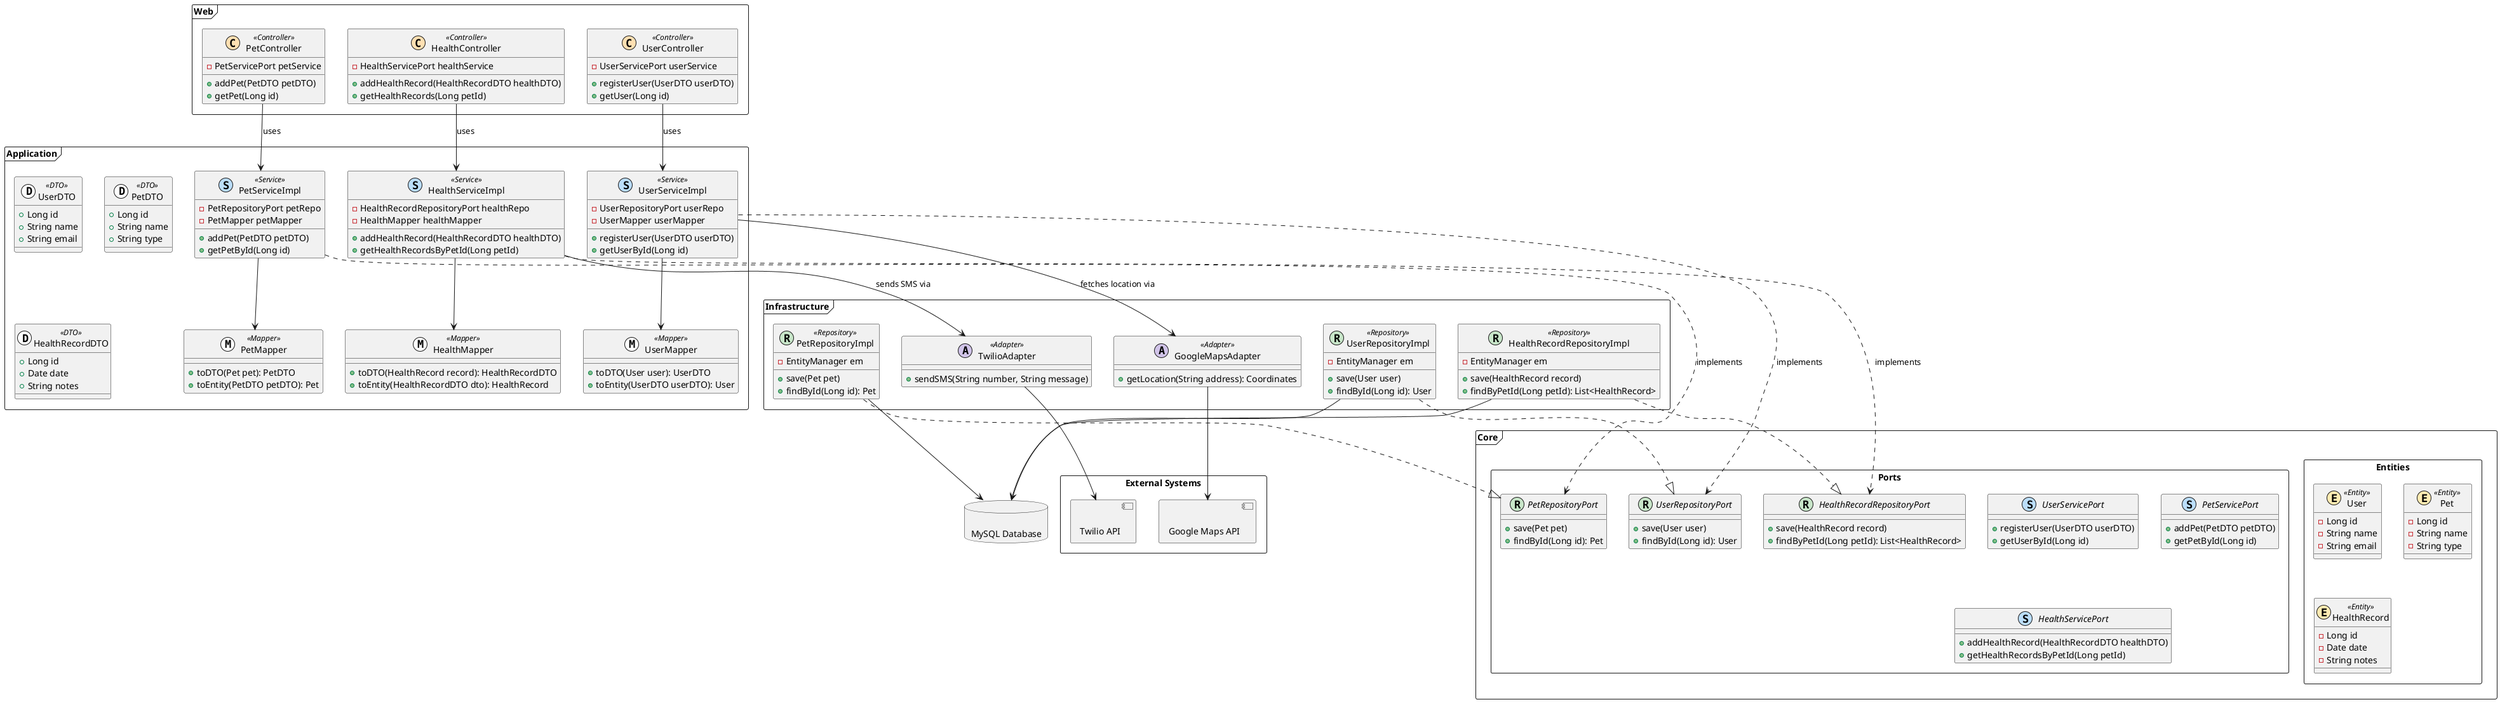 @startuml architecture-overview
allowmixing

' Style settings
skinparam packageStyle rectangle
skinparam shadowing false

' Color definitions
!define ENTITY_COLOR #FFECB3
!define SERVICE_COLOR #BBDEFB
!define REPOSITORY_COLOR #C8E6C9
!define CONTROLLER_COLOR #FFE0B2
!define ADAPTER_COLOR #D1C4E9
!define EXTERNAL_SYSTEM_COLOR #CFD8DC
!define DATABASE_COLOR #B0BEC5

' Core package
package "Core" as Core <<Frame>> {
    package "Entities" <<Rectangle>> {
        class User << (E,ENTITY_COLOR) Entity >> {
            - Long id
            - String name
            - String email
        }

        class Pet << (E,ENTITY_COLOR) Entity >> {
            - Long id
            - String name
            - String type
        }

        class HealthRecord << (E,ENTITY_COLOR) Entity >> {
            - Long id
            - Date date
            - String notes
        }
    }

    package "Ports" <<Rectangle>> {
        interface UserServicePort << (S,SERVICE_COLOR) >> {
            {abstract}
            + registerUser(UserDTO userDTO)
            + getUserById(Long id)
        }
        interface PetServicePort << (S,SERVICE_COLOR) >> {
            {abstract}
            + addPet(PetDTO petDTO)
            + getPetById(Long id)
        }
        interface HealthServicePort << (S,SERVICE_COLOR) >> {
            {abstract}
            + addHealthRecord(HealthRecordDTO healthDTO)
            + getHealthRecordsByPetId(Long petId)
        }

        interface UserRepositoryPort << (R,REPOSITORY_COLOR) >> {
            {abstract}
            + save(User user)
            + findById(Long id): User
        }
        interface PetRepositoryPort << (R,REPOSITORY_COLOR) >> {
            {abstract}
            + save(Pet pet)
            + findById(Long id): Pet
        }
        interface HealthRecordRepositoryPort << (R,REPOSITORY_COLOR) >> {
            {abstract}
            + save(HealthRecord record)
            + findByPetId(Long petId): List<HealthRecord>
        }
    }
}

' Application package
package "Application" as Application <<Frame>> {
    class UserServiceImpl << (S,SERVICE_COLOR) Service >> {
        - UserRepositoryPort userRepo
        - UserMapper userMapper
        + registerUser(UserDTO userDTO)
        + getUserById(Long id)
    }

    class PetServiceImpl << (S,SERVICE_COLOR) Service >> {
        - PetRepositoryPort petRepo
        - PetMapper petMapper
        + addPet(PetDTO petDTO)
        + getPetById(Long id)
    }

    class HealthServiceImpl << (S,SERVICE_COLOR) Service >> {
        - HealthRecordRepositoryPort healthRepo
        - HealthMapper healthMapper
        + addHealthRecord(HealthRecordDTO healthDTO)
        + getHealthRecordsByPetId(Long petId)
    }

    class UserMapper << (M,white) Mapper >> {
        + toDTO(User user): UserDTO
        + toEntity(UserDTO userDTO): User
    }

    class PetMapper << (M,white) Mapper >> {
        + toDTO(Pet pet): PetDTO
        + toEntity(PetDTO petDTO): Pet
    }

    class HealthMapper << (M,white) Mapper >> {
        + toDTO(HealthRecord record): HealthRecordDTO
        + toEntity(HealthRecordDTO dto): HealthRecord
    }

    class UserDTO << (D,white) DTO >> {
        + Long id
        + String name
        + String email
    }
    class PetDTO << (D,white) DTO >> {
        + Long id
        + String name
        + String type
    }
    class HealthRecordDTO << (D,white) DTO >> {
        + Long id
        + Date date
        + String notes
    }
}

' Infrastructure package
package "Infrastructure" as Infrastructure <<Frame>> {
    class UserRepositoryImpl << (R,REPOSITORY_COLOR) Repository >> {
        - EntityManager em
        + save(User user)
        + findById(Long id): User
    }

    class PetRepositoryImpl << (R,REPOSITORY_COLOR) Repository >> {
        - EntityManager em
        + save(Pet pet)
        + findById(Long id): Pet
    }

    class HealthRecordRepositoryImpl << (R,REPOSITORY_COLOR) Repository >> {
        - EntityManager em
        + save(HealthRecord record)
        + findByPetId(Long petId): List<HealthRecord>
    }

    class TwilioAdapter << (A,ADAPTER_COLOR) Adapter >> {
        + sendSMS(String number, String message)
    }

    class GoogleMapsAdapter << (A,ADAPTER_COLOR) Adapter >> {
        + getLocation(String address): Coordinates
    }
}

' Web package
package "Web" as Web <<Frame>> {
    class UserController << (C,CONTROLLER_COLOR) Controller >> {
        - UserServicePort userService
        + registerUser(UserDTO userDTO)
        + getUser(Long id)
    }

    class PetController << (C,CONTROLLER_COLOR) Controller >> {
        - PetServicePort petService
        + addPet(PetDTO petDTO)
        + getPet(Long id)
    }

    class HealthController << (C,CONTROLLER_COLOR) Controller >> {
        - HealthServicePort healthService
        + addHealthRecord(HealthRecordDTO healthDTO)
        + getHealthRecords(Long petId)
    }
}

' External systems
package "External Systems" <<Rectangle>> {
    component "Twilio API" << (X,EXTERNAL_SYSTEM_COLOR) >>
    component "Google Maps API" << (X,EXTERNAL_SYSTEM_COLOR) >>
}

' Database
database "MySQL Database" << (D,DATABASE_COLOR) >>

' Relationships between components
UserController --> UserServiceImpl : "uses"
PetController --> PetServiceImpl : "uses"
HealthController --> HealthServiceImpl : "uses"

UserServiceImpl ..> UserRepositoryPort : "implements"
PetServiceImpl ..> PetRepositoryPort : "implements"
HealthServiceImpl ..> HealthRecordRepositoryPort : "implements"

UserRepositoryImpl ..|> UserRepositoryPort
PetRepositoryImpl ..|> PetRepositoryPort
HealthRecordRepositoryImpl ..|> HealthRecordRepositoryPort

UserServiceImpl --> UserMapper
PetServiceImpl --> PetMapper
HealthServiceImpl --> HealthMapper

UserRepositoryImpl --> "MySQL Database"
PetRepositoryImpl --> "MySQL Database"
HealthRecordRepositoryImpl --> "MySQL Database"

HealthServiceImpl --> TwilioAdapter : "sends SMS via"
UserServiceImpl --> GoogleMapsAdapter : "fetches location via"

TwilioAdapter --> "Twilio API"
GoogleMapsAdapter --> "Google Maps API"

@enduml
